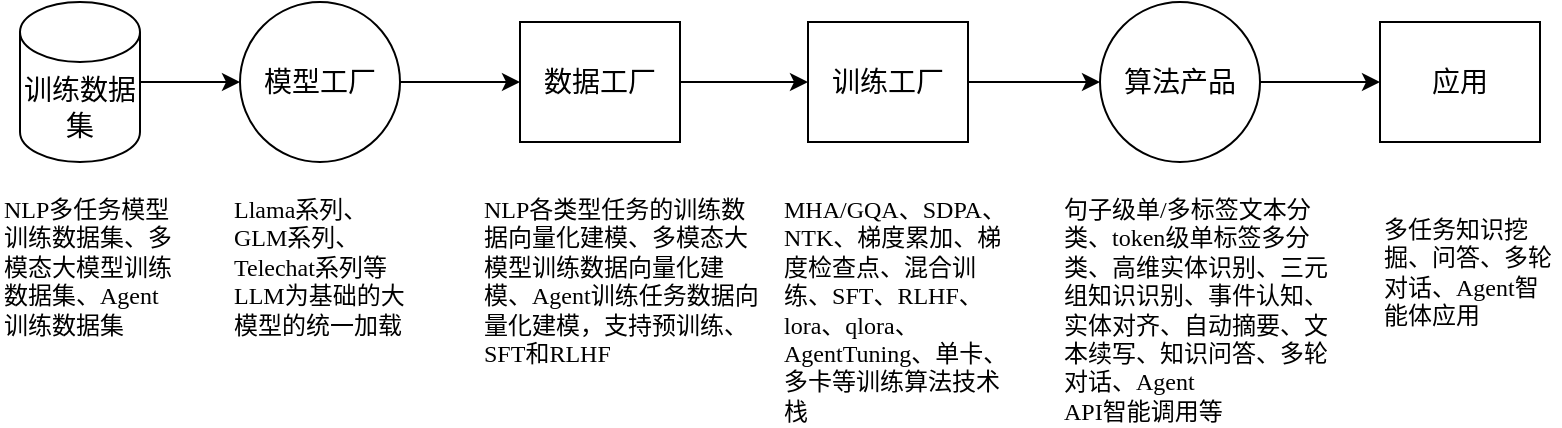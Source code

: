 <mxfile version="24.1.0" type="github">
  <diagram name="第 1 页" id="WcA9FkUfxV4qfrpExhuk">
    <mxGraphModel dx="1002" dy="577" grid="1" gridSize="10" guides="1" tooltips="1" connect="1" arrows="1" fold="1" page="1" pageScale="1" pageWidth="827" pageHeight="1169" math="0" shadow="0">
      <root>
        <mxCell id="0" />
        <mxCell id="1" parent="0" />
        <mxCell id="rXlfVrTM9umlqktRVRr8-16" value="" style="edgeStyle=orthogonalEdgeStyle;rounded=0;orthogonalLoop=1;jettySize=auto;html=1;" edge="1" parent="1" source="rXlfVrTM9umlqktRVRr8-1" target="rXlfVrTM9umlqktRVRr8-3">
          <mxGeometry relative="1" as="geometry" />
        </mxCell>
        <mxCell id="rXlfVrTM9umlqktRVRr8-1" value="&lt;p style=&quot;margin-top: 0pt; margin-bottom: 0pt; margin-left: 0in; direction: ltr; unicode-bidi: embed; word-break: normal;&quot;&gt;&lt;font style=&quot;font-size: 14px;&quot;&gt;&lt;span style=&quot;font-family: 等线;&quot;&gt;&lt;font style=&quot;&quot;&gt;训练&lt;/font&gt;&lt;/span&gt;&lt;span style=&quot;font-family: 等线;&quot;&gt;&lt;font style=&quot;&quot;&gt;数据&lt;/font&gt;&lt;/span&gt;集&lt;/font&gt;&lt;/p&gt;" style="shape=cylinder3;whiteSpace=wrap;html=1;boundedLbl=1;backgroundOutline=1;size=15;fillColor=default;" vertex="1" parent="1">
          <mxGeometry x="20" y="180" width="60" height="80" as="geometry" />
        </mxCell>
        <mxCell id="rXlfVrTM9umlqktRVRr8-17" value="" style="edgeStyle=orthogonalEdgeStyle;rounded=0;orthogonalLoop=1;jettySize=auto;html=1;" edge="1" parent="1" source="rXlfVrTM9umlqktRVRr8-3" target="rXlfVrTM9umlqktRVRr8-4">
          <mxGeometry relative="1" as="geometry" />
        </mxCell>
        <mxCell id="rXlfVrTM9umlqktRVRr8-3" value="&lt;span style=&quot;font-size: 14px;&quot;&gt;模型工厂&lt;/span&gt;" style="ellipse;whiteSpace=wrap;html=1;aspect=fixed;fillColor=#FFFFFF;" vertex="1" parent="1">
          <mxGeometry x="130" y="180" width="80" height="80" as="geometry" />
        </mxCell>
        <mxCell id="rXlfVrTM9umlqktRVRr8-18" value="" style="edgeStyle=orthogonalEdgeStyle;rounded=0;orthogonalLoop=1;jettySize=auto;html=1;" edge="1" parent="1" source="rXlfVrTM9umlqktRVRr8-4" target="rXlfVrTM9umlqktRVRr8-5">
          <mxGeometry relative="1" as="geometry" />
        </mxCell>
        <mxCell id="rXlfVrTM9umlqktRVRr8-4" value="&lt;font style=&quot;font-size: 14px;&quot;&gt;数据工厂&lt;/font&gt;" style="rounded=0;whiteSpace=wrap;html=1;" vertex="1" parent="1">
          <mxGeometry x="270" y="190" width="80" height="60" as="geometry" />
        </mxCell>
        <mxCell id="rXlfVrTM9umlqktRVRr8-19" value="" style="edgeStyle=orthogonalEdgeStyle;rounded=0;orthogonalLoop=1;jettySize=auto;html=1;" edge="1" parent="1" source="rXlfVrTM9umlqktRVRr8-5" target="rXlfVrTM9umlqktRVRr8-6">
          <mxGeometry relative="1" as="geometry" />
        </mxCell>
        <mxCell id="rXlfVrTM9umlqktRVRr8-5" value="&lt;font style=&quot;font-size: 14px;&quot;&gt;训练工厂&lt;/font&gt;" style="rounded=0;whiteSpace=wrap;html=1;" vertex="1" parent="1">
          <mxGeometry x="414" y="190" width="80" height="60" as="geometry" />
        </mxCell>
        <mxCell id="rXlfVrTM9umlqktRVRr8-20" value="" style="edgeStyle=orthogonalEdgeStyle;rounded=0;orthogonalLoop=1;jettySize=auto;html=1;" edge="1" parent="1" source="rXlfVrTM9umlqktRVRr8-6" target="rXlfVrTM9umlqktRVRr8-7">
          <mxGeometry relative="1" as="geometry" />
        </mxCell>
        <mxCell id="rXlfVrTM9umlqktRVRr8-6" value="&lt;span style=&quot;font-size: 14px;&quot;&gt;算法产品&lt;/span&gt;" style="ellipse;whiteSpace=wrap;html=1;aspect=fixed;fillColor=#FFFFFF;" vertex="1" parent="1">
          <mxGeometry x="560" y="180" width="80" height="80" as="geometry" />
        </mxCell>
        <mxCell id="rXlfVrTM9umlqktRVRr8-7" value="&lt;span style=&quot;font-size: 14px;&quot;&gt;应用&lt;/span&gt;" style="rounded=0;whiteSpace=wrap;html=1;" vertex="1" parent="1">
          <mxGeometry x="700" y="190" width="80" height="60" as="geometry" />
        </mxCell>
        <mxCell id="rXlfVrTM9umlqktRVRr8-9" value="&lt;p style=&quot;language:zh-CN;margin-top:0pt;margin-bottom:0pt;margin-left:0in;&lt;br/&gt;text-align:center;direction:ltr;unicode-bidi:embed;mso-line-break-override:&lt;br/&gt;none;word-break:normal;punctuation-wrap:hanging&quot;&gt;&lt;font style=&quot;font-size: 12px;&quot;&gt;&lt;span style=&quot;font-family: 等线;&quot;&gt;NLP&lt;/span&gt;&lt;span style=&quot;font-family: 等线;&quot;&gt;多任务模型训练数据集、多模态大模型训练数据集、&lt;/span&gt;&lt;span style=&quot;font-family: 等线;&quot;&gt;Agent&lt;/span&gt;&lt;span style=&quot;font-family: 等线;&quot;&gt;训练数据集&lt;/span&gt;&lt;/font&gt;&lt;/p&gt;" style="text;whiteSpace=wrap;html=1;" vertex="1" parent="1">
          <mxGeometry x="10" y="270" width="90" height="40" as="geometry" />
        </mxCell>
        <mxCell id="rXlfVrTM9umlqktRVRr8-10" value="&lt;p style=&quot;language:zh-CN;margin-top:0pt;margin-bottom:0pt;margin-left:0in;&lt;br/&gt;text-align:center;direction:ltr;unicode-bidi:embed;mso-line-break-override:&lt;br/&gt;none;word-break:normal;punctuation-wrap:hanging&quot;&gt;&lt;font style=&quot;font-size: 12px;&quot;&gt;&lt;span style=&quot;font-family: 等线;&quot;&gt;Llama&lt;/span&gt;&lt;span style=&quot;font-family: 等线;&quot;&gt;系列、&lt;/span&gt;&lt;span style=&quot;font-family: 等线;&quot;&gt;GLM&lt;/span&gt;&lt;span style=&quot;font-family: 等线;&quot;&gt;系列、&lt;/span&gt;&lt;span style=&quot;font-family: 等线;&quot;&gt;Telechat&lt;/span&gt;&lt;span style=&quot;font-family: 等线;&quot;&gt;系列等&lt;/span&gt;&lt;span style=&quot;font-family: 等线;&quot;&gt;LLM&lt;/span&gt;&lt;span style=&quot;font-family: 等线;&quot;&gt;为基础的大模型的统一加载&lt;/span&gt;&lt;/font&gt;&lt;/p&gt;" style="text;whiteSpace=wrap;html=1;" vertex="1" parent="1">
          <mxGeometry x="125" y="270" width="95" height="40" as="geometry" />
        </mxCell>
        <mxCell id="rXlfVrTM9umlqktRVRr8-11" value="&lt;p style=&quot;language:zh-CN;margin-top:0pt;margin-bottom:0pt;margin-left:0in;&lt;br/&gt;text-align:center;direction:ltr;unicode-bidi:embed;mso-line-break-override:&lt;br/&gt;none;word-break:normal;punctuation-wrap:hanging&quot;&gt;&lt;font style=&quot;font-size: 12px;&quot;&gt;&lt;span style=&quot;font-family: 等线;&quot;&gt;NLP&lt;/span&gt;&lt;span style=&quot;font-family: 等线;&quot;&gt;各类型任务的训练数据向量化建模、多模态大模型训练数据向量化建模、&lt;/span&gt;&lt;span style=&quot;font-family: 等线;&quot;&gt;Agent&lt;/span&gt;&lt;span style=&quot;font-family: 等线;&quot;&gt;训练任务数据向量化建模，支持预训练、&lt;/span&gt;&lt;span style=&quot;font-family: 等线;&quot;&gt;SFT&lt;/span&gt;&lt;span style=&quot;font-family: 等线;&quot;&gt;和&lt;/span&gt;&lt;span style=&quot;font-family: 等线;&quot;&gt;RLHF&lt;/span&gt;&lt;/font&gt;&lt;/p&gt;" style="text;whiteSpace=wrap;html=1;" vertex="1" parent="1">
          <mxGeometry x="250" y="270" width="140" height="40" as="geometry" />
        </mxCell>
        <mxCell id="rXlfVrTM9umlqktRVRr8-12" value="&lt;p style=&quot;language:zh-CN;margin-top:0pt;margin-bottom:0pt;margin-left:0in;&lt;br/&gt;text-align:center;direction:ltr;unicode-bidi:embed;mso-line-break-override:&lt;br/&gt;none;word-break:normal;punctuation-wrap:hanging&quot;&gt;&lt;font style=&quot;font-size: 12px;&quot;&gt;&lt;span style=&quot;font-family: 等线;&quot;&gt;句子级单&lt;/span&gt;&lt;span style=&quot;font-family: 等线;&quot;&gt;/&lt;/span&gt;&lt;span style=&quot;font-family: 等线;&quot;&gt;多标签文本分类、&lt;/span&gt;&lt;span style=&quot;font-family: 等线;&quot;&gt;token&lt;/span&gt;&lt;span style=&quot;font-family: 等线;&quot;&gt;级单标签多分类、高维实体识别、三元组知识识别、事件认知、实体对齐、自动摘要、文本续写、知识问答、多轮对话、&lt;/span&gt;&lt;span style=&quot;font-family: 等线;&quot;&gt;Agent&lt;/span&gt;&lt;span style=&quot;font-family: 等线;&quot;&gt;&lt;br/&gt;&lt;/span&gt;&lt;span style=&quot;font-family: 等线;&quot;&gt;API&lt;/span&gt;&lt;span style=&quot;font-family: 等线;&quot;&gt;智能调用等&lt;/span&gt;&lt;/font&gt;&lt;/p&gt;" style="text;whiteSpace=wrap;html=1;" vertex="1" parent="1">
          <mxGeometry x="540" y="270" width="140" height="40" as="geometry" />
        </mxCell>
        <mxCell id="rXlfVrTM9umlqktRVRr8-13" value="&lt;p style=&quot;language:zh-CN;margin-top:0pt;margin-bottom:0pt;margin-left:0in;&lt;br/&gt;text-align:center;direction:ltr;unicode-bidi:embed;mso-line-break-override:&lt;br/&gt;none;word-break:normal;punctuation-wrap:hanging&quot;&gt;&lt;font style=&quot;font-size: 12px;&quot;&gt;&lt;span style=&quot;font-family: 等线;&quot;&gt;MHA/GQA&lt;/span&gt;&lt;span style=&quot;font-family: 等线;&quot;&gt;、&lt;/span&gt;&lt;span style=&quot;font-family: 等线;&quot;&gt;SDPA&lt;/span&gt;&lt;span style=&quot;font-family: 等线;&quot;&gt;、&lt;/span&gt;&lt;span style=&quot;font-family: 等线;&quot;&gt;NTK&lt;/span&gt;&lt;span style=&quot;font-family: 等线;&quot;&gt;、梯度累加、梯度检查点、混合训练、&lt;/span&gt;&lt;span style=&quot;font-family: 等线;&quot;&gt;SFT&lt;/span&gt;&lt;span style=&quot;font-family: 等线;&quot;&gt;、&lt;/span&gt;&lt;span style=&quot;font-family: 等线;&quot;&gt;RLHF&lt;/span&gt;&lt;span style=&quot;font-family: 等线;&quot;&gt;、&lt;/span&gt;&lt;span style=&quot;font-family: 等线;&quot;&gt;lora&lt;/span&gt;&lt;span style=&quot;font-family: 等线;&quot;&gt;、&lt;/span&gt;&lt;span style=&quot;font-family: 等线;&quot;&gt;qlora&lt;/span&gt;&lt;span style=&quot;font-family: 等线;&quot;&gt;、&lt;/span&gt;&lt;span style=&quot;font-family: 等线;&quot;&gt;AgentTuning&lt;/span&gt;&lt;span style=&quot;font-family: 等线;&quot;&gt;、单卡、多卡等训练算法技术栈&lt;/span&gt;&lt;/font&gt;&lt;/p&gt;" style="text;whiteSpace=wrap;html=1;" vertex="1" parent="1">
          <mxGeometry x="400" y="270" width="120" height="80" as="geometry" />
        </mxCell>
        <mxCell id="rXlfVrTM9umlqktRVRr8-14" value="&lt;p style=&quot;language:zh-CN;margin-top:0pt;margin-bottom:0pt;margin-left:0in;&lt;br/&gt;text-align:center;direction:ltr;unicode-bidi:embed;mso-line-break-override:&lt;br/&gt;none;word-break:normal;punctuation-wrap:hanging&quot;&gt;&lt;font face=&quot;等线&quot;&gt;多任务知识挖掘、问答、多轮对话、Agent智能体应用&lt;/font&gt;&lt;/p&gt;" style="text;whiteSpace=wrap;html=1;" vertex="1" parent="1">
          <mxGeometry x="700" y="280" width="90" height="40" as="geometry" />
        </mxCell>
      </root>
    </mxGraphModel>
  </diagram>
</mxfile>
